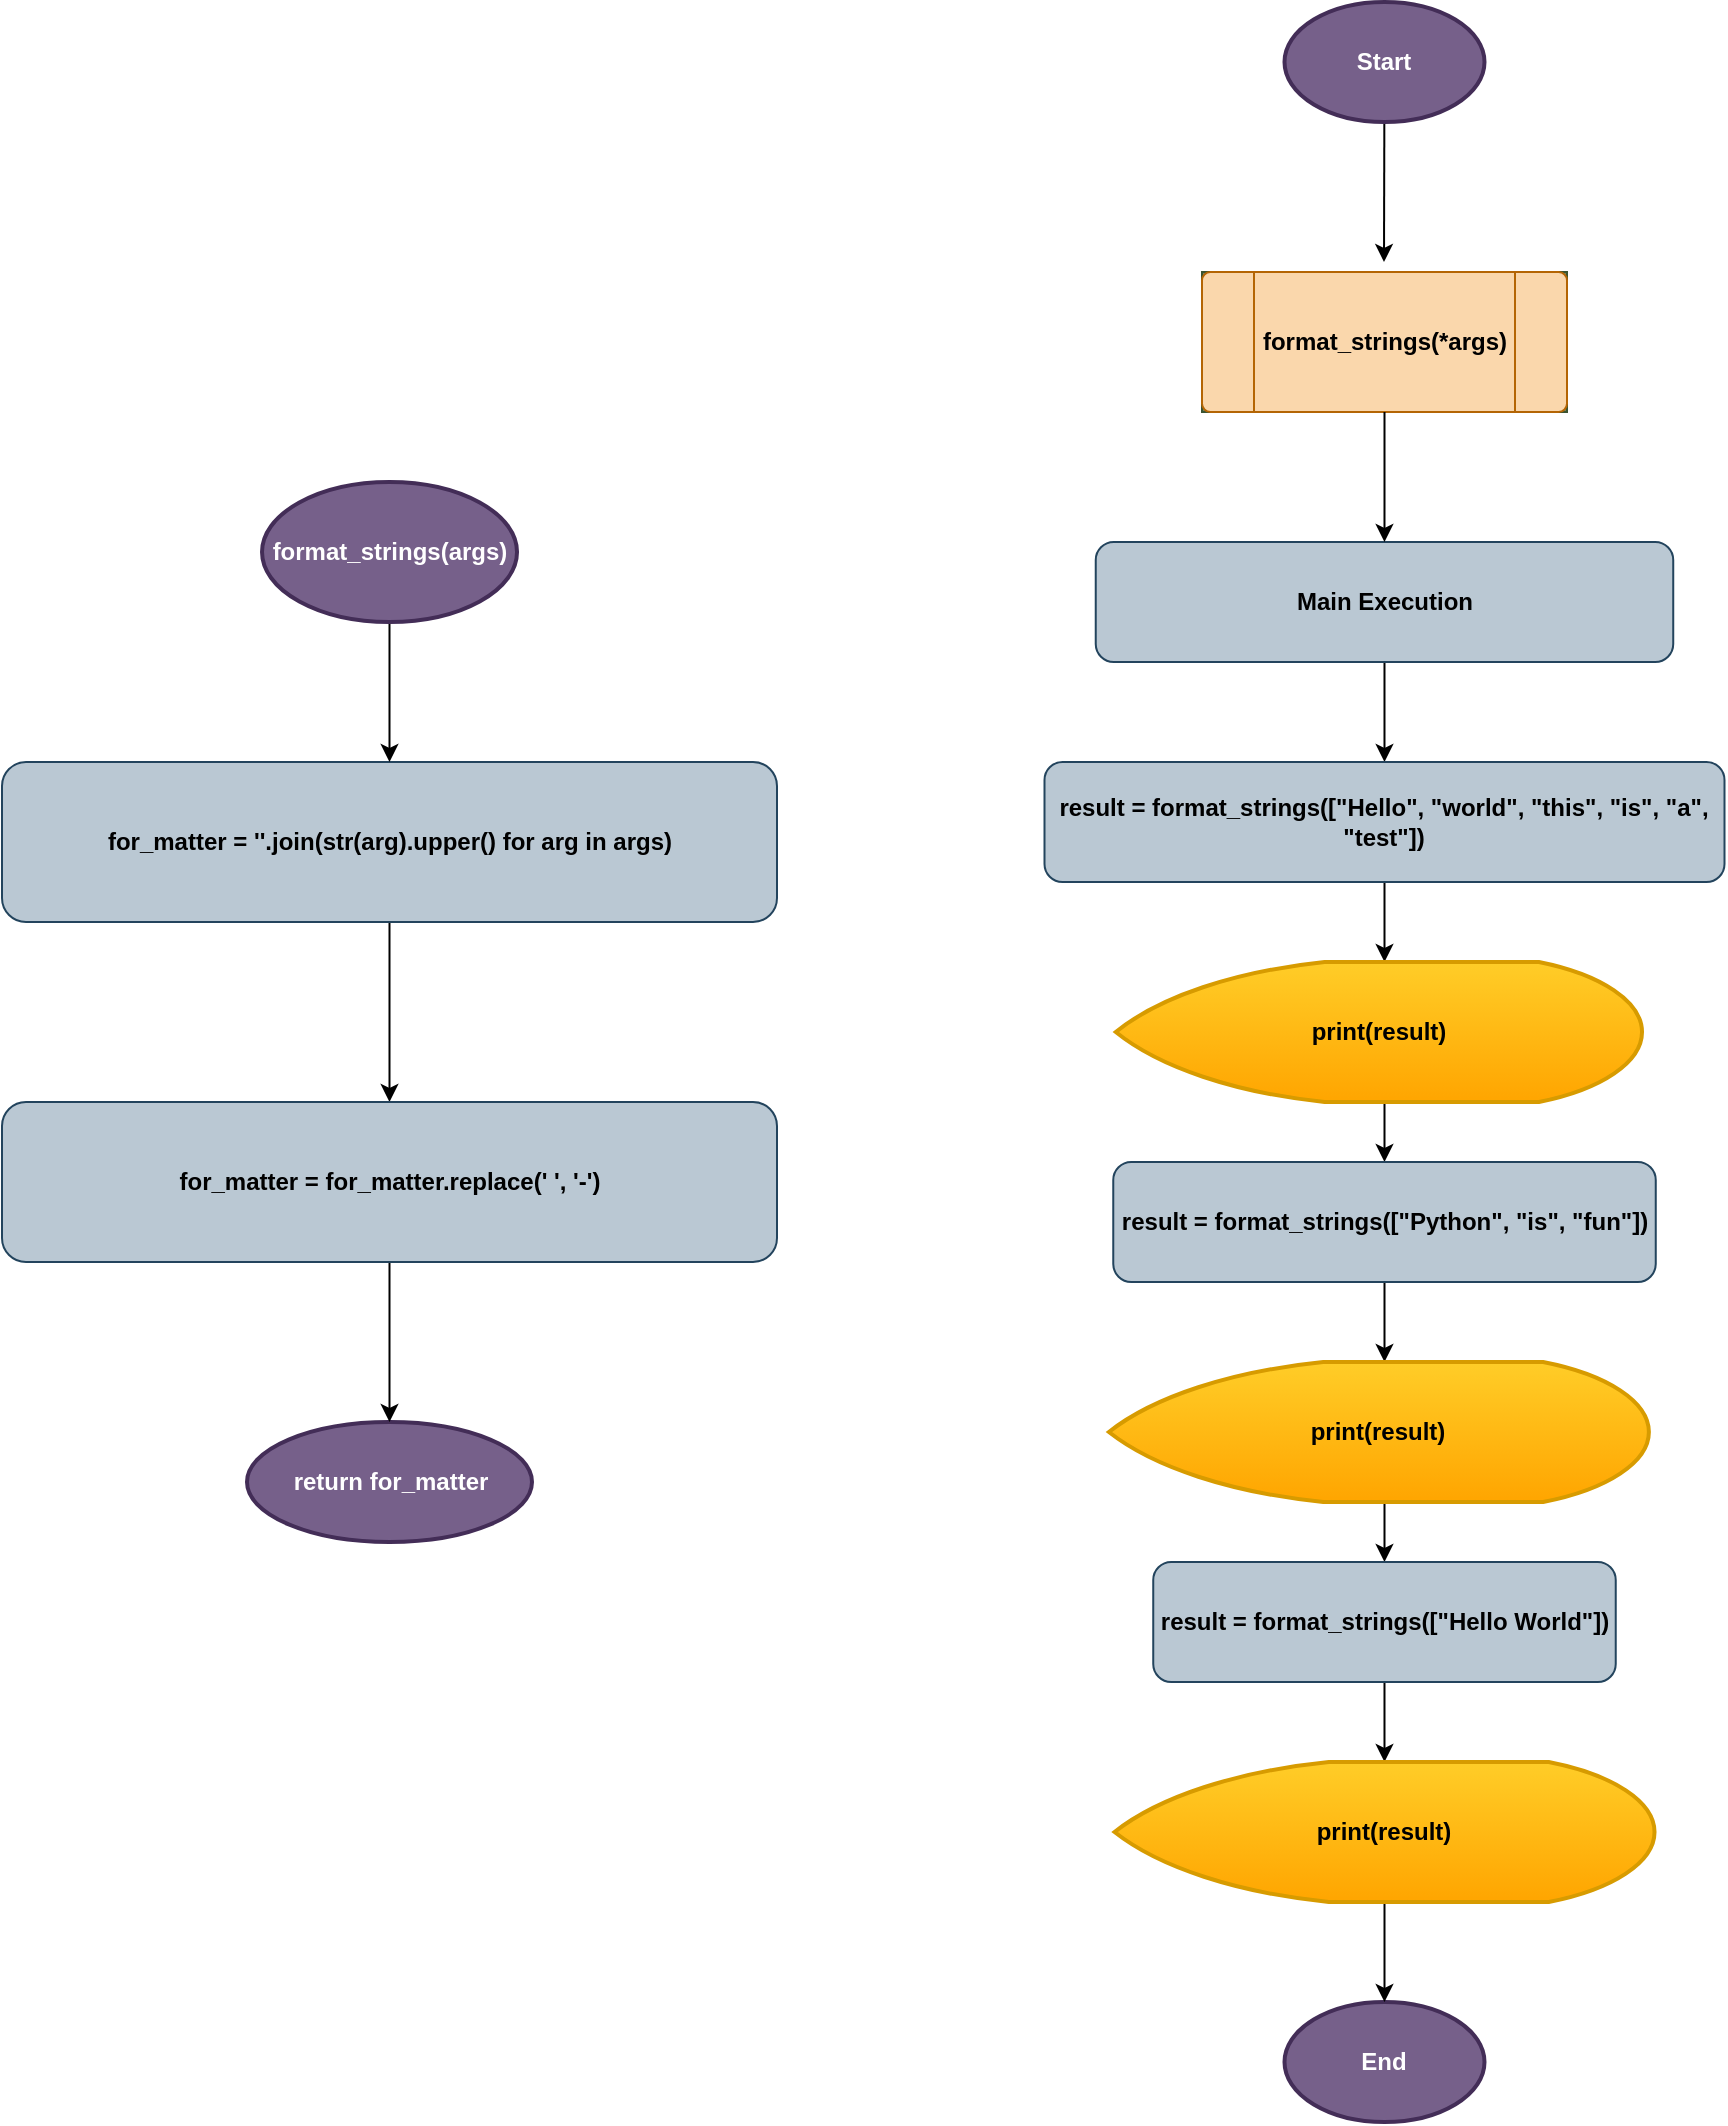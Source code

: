 <mxfile>
    <diagram id="nQTjvRek8TaVpFzdT1Jk" name="Page-1">
        <mxGraphModel dx="2932" dy="1340" grid="1" gridSize="10" guides="1" tooltips="1" connect="1" arrows="1" fold="1" page="1" pageScale="1" pageWidth="850" pageHeight="1100" math="0" shadow="0">
            <root>
                <mxCell id="0"/>
                <mxCell id="1" parent="0"/>
                <mxCell id="58" value="" style="edgeStyle=none;html=1;labelBackgroundColor=none;fontColor=#FFFFFF;" parent="1" source="2" edge="1">
                    <mxGeometry relative="1" as="geometry">
                        <mxPoint x="-119" y="290" as="targetPoint"/>
                    </mxGeometry>
                </mxCell>
                <mxCell id="2" value="Start" style="strokeWidth=2;html=1;shape=mxgraph.flowchart.start_1;whiteSpace=wrap;fillColor=#76608a;strokeColor=#432D57;fontColor=#ffffff;fontStyle=1" parent="1" vertex="1">
                    <mxGeometry x="-168.75" y="160" width="100" height="60" as="geometry"/>
                </mxCell>
                <mxCell id="7" value="End" style="strokeWidth=2;html=1;shape=mxgraph.flowchart.start_1;whiteSpace=wrap;fontStyle=1;labelBackgroundColor=none;fillColor=#76608a;strokeColor=#432D57;fontColor=#ffffff;" parent="1" vertex="1">
                    <mxGeometry x="-168.75" y="1160" width="100" height="60" as="geometry"/>
                </mxCell>
                <mxCell id="15" value="" style="group;fontStyle=1;labelBackgroundColor=none;fillColor=#6d8764;strokeColor=#3A5431;fontColor=#ffffff;gradientColor=none;" parent="1" vertex="1" connectable="0">
                    <mxGeometry x="-210" y="295" width="182.5" height="70" as="geometry"/>
                </mxCell>
                <mxCell id="13" value="" style="verticalLabelPosition=bottom;verticalAlign=top;html=1;shape=process;whiteSpace=wrap;rounded=1;size=0.14;arcSize=6;fontStyle=1;labelBackgroundColor=none;fillColor=#fad7ac;strokeColor=#b46504;" parent="15" vertex="1">
                    <mxGeometry width="182.5" height="70" as="geometry"/>
                </mxCell>
                <mxCell id="14" value="format_strings(*args)" style="text;html=1;strokeColor=none;fillColor=none;align=center;verticalAlign=middle;whiteSpace=wrap;rounded=0;fontStyle=1;fontColor=#000000;labelBackgroundColor=none;" parent="15" vertex="1">
                    <mxGeometry x="50.694" y="20" width="81.111" height="30" as="geometry"/>
                </mxCell>
                <mxCell id="69" value="" style="edgeStyle=none;html=1;" parent="1" source="21" target="68" edge="1">
                    <mxGeometry relative="1" as="geometry"/>
                </mxCell>
                <mxCell id="21" value="&lt;div&gt;for_matter = ''.join(str(arg).upper() for arg in args)&lt;/div&gt;" style="rounded=1;whiteSpace=wrap;html=1;fontStyle=1;labelBackgroundColor=none;fillColor=#bac8d3;strokeColor=#23445d;fontColor=#000000;" parent="1" vertex="1">
                    <mxGeometry x="-810" y="540" width="387.5" height="80" as="geometry"/>
                </mxCell>
                <mxCell id="22" value="" style="edgeStyle=none;html=1;fontStyle=1;fontColor=#000000;labelBackgroundColor=none;" parent="1" edge="1">
                    <mxGeometry relative="1" as="geometry">
                        <mxPoint x="-616.241" y="470" as="sourcePoint"/>
                        <mxPoint x="-616.243" y="540" as="targetPoint"/>
                    </mxGeometry>
                </mxCell>
                <mxCell id="32" value="return for_matter" style="strokeWidth=2;html=1;shape=mxgraph.flowchart.start_1;whiteSpace=wrap;fontStyle=1;labelBackgroundColor=none;fillColor=#76608a;strokeColor=#432D57;fontColor=#ffffff;" parent="1" vertex="1">
                    <mxGeometry x="-687.5" y="870" width="142.5" height="60" as="geometry"/>
                </mxCell>
                <mxCell id="33" value="format_strings(args)" style="strokeWidth=2;html=1;shape=mxgraph.flowchart.start_1;whiteSpace=wrap;fontStyle=1;labelBackgroundColor=none;fillColor=#76608a;strokeColor=#432D57;fontColor=#ffffff;" parent="1" vertex="1">
                    <mxGeometry x="-679.99" y="400" width="127.5" height="70" as="geometry"/>
                </mxCell>
                <mxCell id="42" value="" style="edgeStyle=none;html=1;fontStyle=1;fontColor=#000000;labelBackgroundColor=none;" parent="1" source="35" target="36" edge="1">
                    <mxGeometry relative="1" as="geometry"/>
                </mxCell>
                <mxCell id="35" value="&lt;div&gt;&lt;font color=&quot;#000000&quot;&gt;Main Execution&lt;/font&gt;&lt;/div&gt;" style="rounded=1;whiteSpace=wrap;html=1;fontStyle=1;labelBackgroundColor=none;fillColor=#bac8d3;strokeColor=#23445d;" parent="1" vertex="1">
                    <mxGeometry x="-263.13" y="430" width="288.75" height="60" as="geometry"/>
                </mxCell>
                <mxCell id="43" value="" style="edgeStyle=none;html=1;fontStyle=1;fontColor=#000000;labelBackgroundColor=none;" parent="1" source="36" edge="1">
                    <mxGeometry relative="1" as="geometry">
                        <mxPoint x="-118.75" y="640" as="targetPoint"/>
                    </mxGeometry>
                </mxCell>
                <mxCell id="36" value="result = format_strings([&quot;Hello&quot;, &quot;world&quot;, &quot;this&quot;, &quot;is&quot;, &quot;a&quot;, &quot;test&quot;])" style="rounded=1;fontStyle=1;labelBackgroundColor=none;fillColor=#bac8d3;strokeColor=#23445d;fillStyle=solid;whiteSpace=wrap;labelBorderColor=none;html=1;fontColor=#000000;" parent="1" vertex="1">
                    <mxGeometry x="-288.75" y="540" width="340" height="60" as="geometry"/>
                </mxCell>
                <mxCell id="44" value="" style="edgeStyle=none;html=1;fontStyle=1;fontColor=#000000;labelBackgroundColor=none;" parent="1" target="38" edge="1">
                    <mxGeometry relative="1" as="geometry">
                        <mxPoint x="-118.748" y="700" as="sourcePoint"/>
                    </mxGeometry>
                </mxCell>
                <mxCell id="45" value="" style="edgeStyle=none;html=1;fontStyle=1;fontColor=#000000;labelBackgroundColor=none;" parent="1" source="38" edge="1">
                    <mxGeometry relative="1" as="geometry">
                        <mxPoint x="-118.748" y="840" as="targetPoint"/>
                    </mxGeometry>
                </mxCell>
                <mxCell id="38" value="result = format_strings([&quot;Python&quot;, &quot;is&quot;, &quot;fun&quot;])" style="rounded=1;whiteSpace=wrap;html=1;fontStyle=1;labelBackgroundColor=none;fillColor=#bac8d3;strokeColor=#23445d;fontColor=#000000;" parent="1" vertex="1">
                    <mxGeometry x="-254.37" y="740" width="271.25" height="60" as="geometry"/>
                </mxCell>
                <mxCell id="46" value="" style="edgeStyle=none;html=1;fontStyle=1;fontColor=#000000;labelBackgroundColor=none;" parent="1" target="40" edge="1">
                    <mxGeometry relative="1" as="geometry">
                        <mxPoint x="-118.752" y="900" as="sourcePoint"/>
                    </mxGeometry>
                </mxCell>
                <mxCell id="47" value="" style="edgeStyle=none;html=1;fontStyle=1;fontColor=#000000;labelBackgroundColor=none;" parent="1" source="40" edge="1">
                    <mxGeometry relative="1" as="geometry">
                        <mxPoint x="-118.752" y="1040" as="targetPoint"/>
                    </mxGeometry>
                </mxCell>
                <mxCell id="40" value="result = format_strings([&quot;Hello World&quot;])" style="rounded=1;whiteSpace=wrap;html=1;fontStyle=1;labelBackgroundColor=none;fillColor=#bac8d3;strokeColor=#23445d;fontColor=#000000;" parent="1" vertex="1">
                    <mxGeometry x="-234.38" y="940" width="231.25" height="60" as="geometry"/>
                </mxCell>
                <mxCell id="48" value="" style="edgeStyle=none;html=1;fontStyle=1;fontColor=#000000;labelBackgroundColor=none;" parent="1" target="7" edge="1">
                    <mxGeometry relative="1" as="geometry">
                        <mxPoint x="-118.75" y="1100" as="sourcePoint"/>
                    </mxGeometry>
                </mxCell>
                <mxCell id="50" value="" style="edgeStyle=none;html=1;fontStyle=1;fontColor=#000000;labelBackgroundColor=none;" parent="1" source="13" target="35" edge="1">
                    <mxGeometry relative="1" as="geometry"/>
                </mxCell>
                <mxCell id="70" value="" style="edgeStyle=none;html=1;" parent="1" source="68" target="32" edge="1">
                    <mxGeometry relative="1" as="geometry"/>
                </mxCell>
                <mxCell id="68" value="&lt;div&gt;for_matter = for_matter.replace(' ', '-')&lt;/div&gt;" style="rounded=1;whiteSpace=wrap;html=1;fontStyle=1;labelBackgroundColor=none;fillColor=#bac8d3;strokeColor=#23445d;fontColor=#000000;" parent="1" vertex="1">
                    <mxGeometry x="-810" y="710" width="387.5" height="80" as="geometry"/>
                </mxCell>
                <mxCell id="71" value="&lt;span style=&quot;color: rgb(0, 0, 0); font-weight: 700;&quot;&gt;print(result)&lt;/span&gt;" style="strokeWidth=2;html=1;shape=mxgraph.flowchart.display;whiteSpace=wrap;fillColor=#ffcd28;strokeColor=#d79b00;gradientColor=#ffa500;" parent="1" vertex="1">
                    <mxGeometry x="-253.12" y="640" width="263.12" height="70" as="geometry"/>
                </mxCell>
                <mxCell id="72" value="&lt;span style=&quot;color: rgb(0, 0, 0); font-weight: 700;&quot;&gt;print(result)&lt;/span&gt;" style="strokeWidth=2;html=1;shape=mxgraph.flowchart.display;whiteSpace=wrap;fillColor=#ffcd28;strokeColor=#d79b00;gradientColor=#ffa500;" parent="1" vertex="1">
                    <mxGeometry x="-256.56" y="840" width="270" height="70" as="geometry"/>
                </mxCell>
                <mxCell id="73" value="&lt;span style=&quot;color: rgb(0, 0, 0); font-weight: 700;&quot;&gt;print(result)&lt;/span&gt;" style="strokeWidth=2;html=1;shape=mxgraph.flowchart.display;whiteSpace=wrap;fillColor=#ffcd28;strokeColor=#d79b00;gradientColor=#ffa500;" parent="1" vertex="1">
                    <mxGeometry x="-253.74" y="1040" width="270" height="70" as="geometry"/>
                </mxCell>
            </root>
        </mxGraphModel>
    </diagram>
</mxfile>